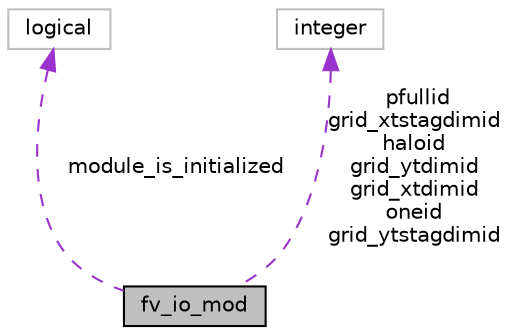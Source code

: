 digraph "fv_io_mod"
{
 // INTERACTIVE_SVG=YES
  edge [fontname="Helvetica",fontsize="10",labelfontname="Helvetica",labelfontsize="10"];
  node [fontname="Helvetica",fontsize="10",shape=record];
  Node1 [label="fv_io_mod",height=0.2,width=0.4,color="black", fillcolor="grey75", style="filled" fontcolor="black"];
  Node2 -> Node1 [dir="back",color="darkorchid3",fontsize="10",style="dashed",label=" module_is_initialized" ,fontname="Helvetica"];
  Node2 [label="logical",height=0.2,width=0.4,color="grey75", fillcolor="white", style="filled"];
  Node3 -> Node1 [dir="back",color="darkorchid3",fontsize="10",style="dashed",label=" pfullid\ngrid_xtstagdimid\nhaloid\ngrid_ytdimid\ngrid_xtdimid\noneid\ngrid_ytstagdimid" ,fontname="Helvetica"];
  Node3 [label="integer",height=0.2,width=0.4,color="grey75", fillcolor="white", style="filled"];
}

